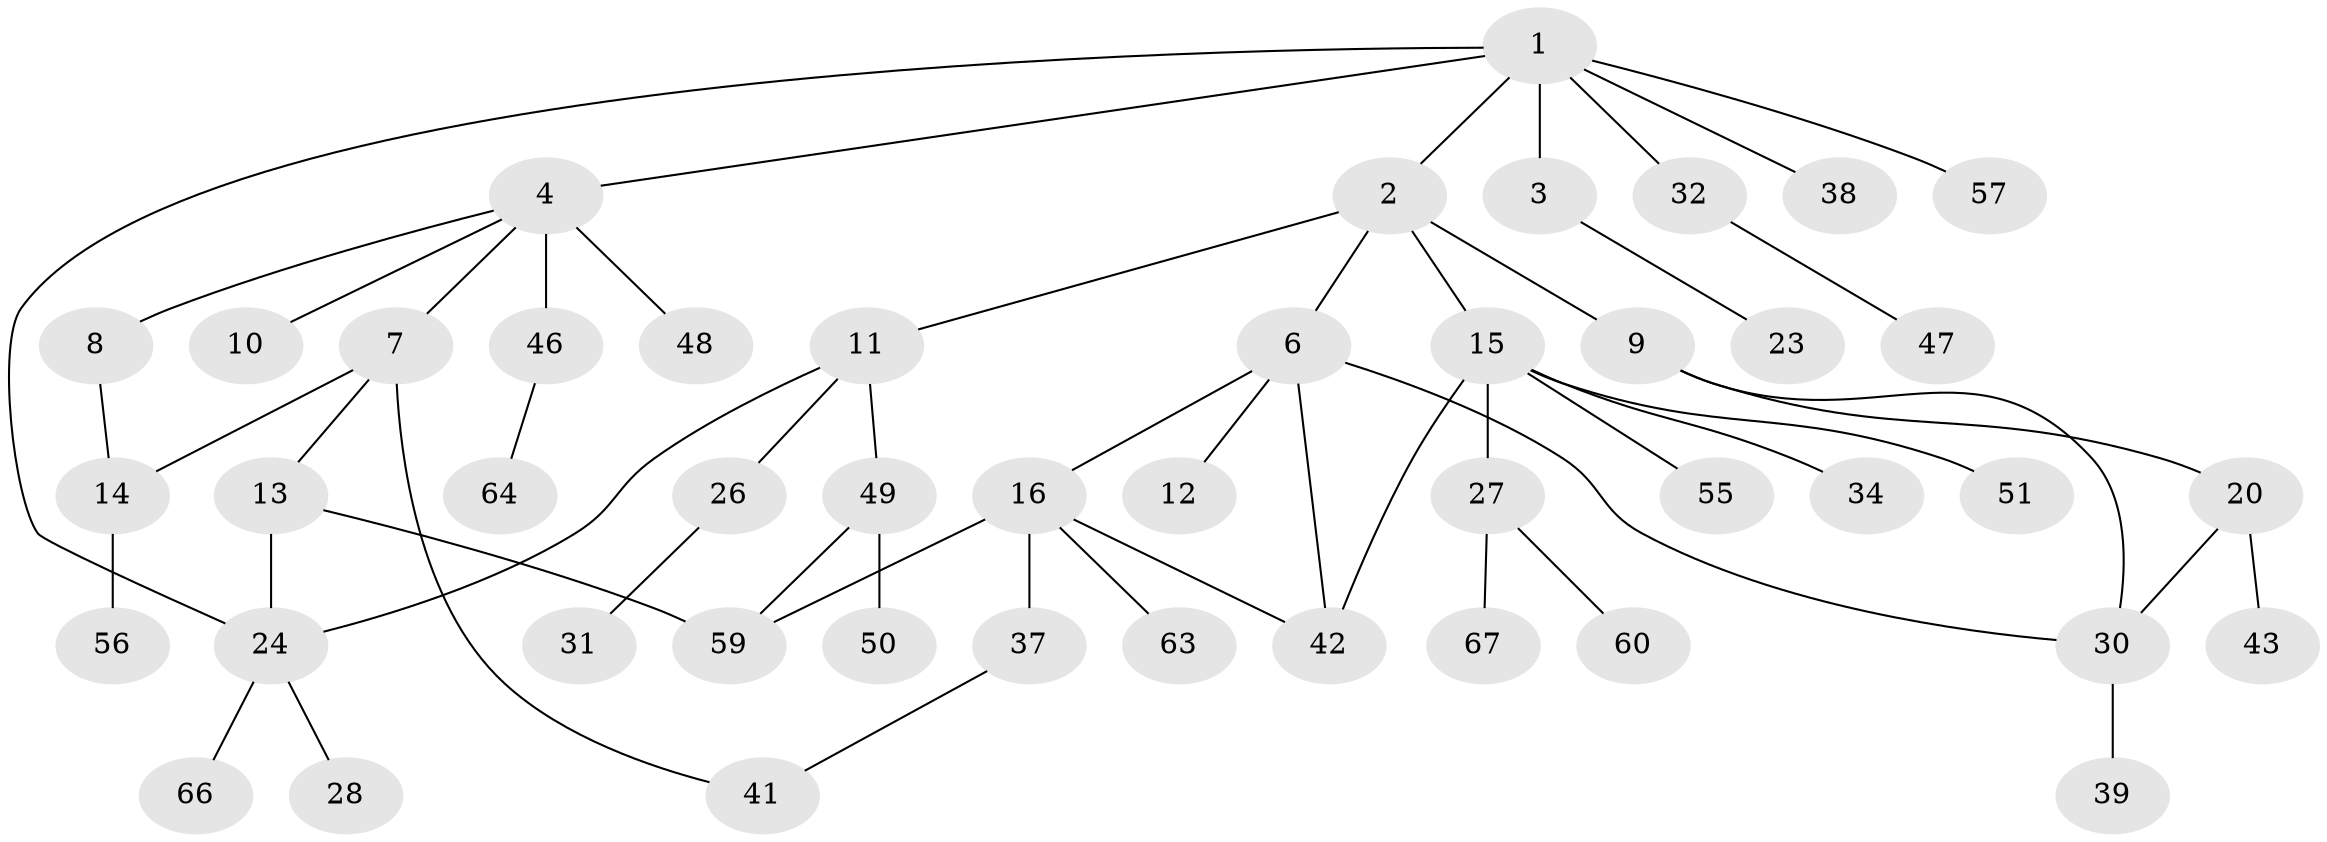 // Generated by graph-tools (version 1.1) at 2025/23/03/03/25 07:23:33]
// undirected, 46 vertices, 55 edges
graph export_dot {
graph [start="1"]
  node [color=gray90,style=filled];
  1 [super="+5"];
  2;
  3;
  4 [super="+18"];
  6 [super="+21"];
  7 [super="+68"];
  8;
  9 [super="+22"];
  10 [super="+25"];
  11 [super="+17"];
  12;
  13;
  14 [super="+19"];
  15 [super="+36"];
  16 [super="+35"];
  20;
  23 [super="+29"];
  24 [super="+33"];
  26 [super="+40"];
  27 [super="+61"];
  28;
  30 [super="+54"];
  31;
  32 [super="+45"];
  34 [super="+53"];
  37 [super="+44"];
  38;
  39;
  41;
  42 [super="+58"];
  43;
  46 [super="+52"];
  47;
  48;
  49;
  50;
  51;
  55;
  56;
  57;
  59 [super="+65"];
  60 [super="+62"];
  63;
  64;
  66;
  67;
  1 -- 2;
  1 -- 3 [weight=2];
  1 -- 4;
  1 -- 32;
  1 -- 57;
  1 -- 24;
  1 -- 38;
  2 -- 6;
  2 -- 9;
  2 -- 11;
  2 -- 15;
  3 -- 23;
  4 -- 7;
  4 -- 8;
  4 -- 10;
  4 -- 48;
  4 -- 46 [weight=2];
  6 -- 12;
  6 -- 16;
  6 -- 30;
  6 -- 42;
  7 -- 13;
  7 -- 14;
  7 -- 41;
  8 -- 14;
  9 -- 20;
  9 -- 30;
  11 -- 26;
  11 -- 49;
  11 -- 24;
  13 -- 24;
  13 -- 59;
  14 -- 56;
  15 -- 27;
  15 -- 34;
  15 -- 51;
  15 -- 55;
  15 -- 42;
  16 -- 37;
  16 -- 63;
  16 -- 42;
  16 -- 59;
  20 -- 43;
  20 -- 30;
  24 -- 28;
  24 -- 66;
  26 -- 31;
  27 -- 60;
  27 -- 67;
  30 -- 39;
  32 -- 47;
  37 -- 41;
  46 -- 64;
  49 -- 50;
  49 -- 59;
}
